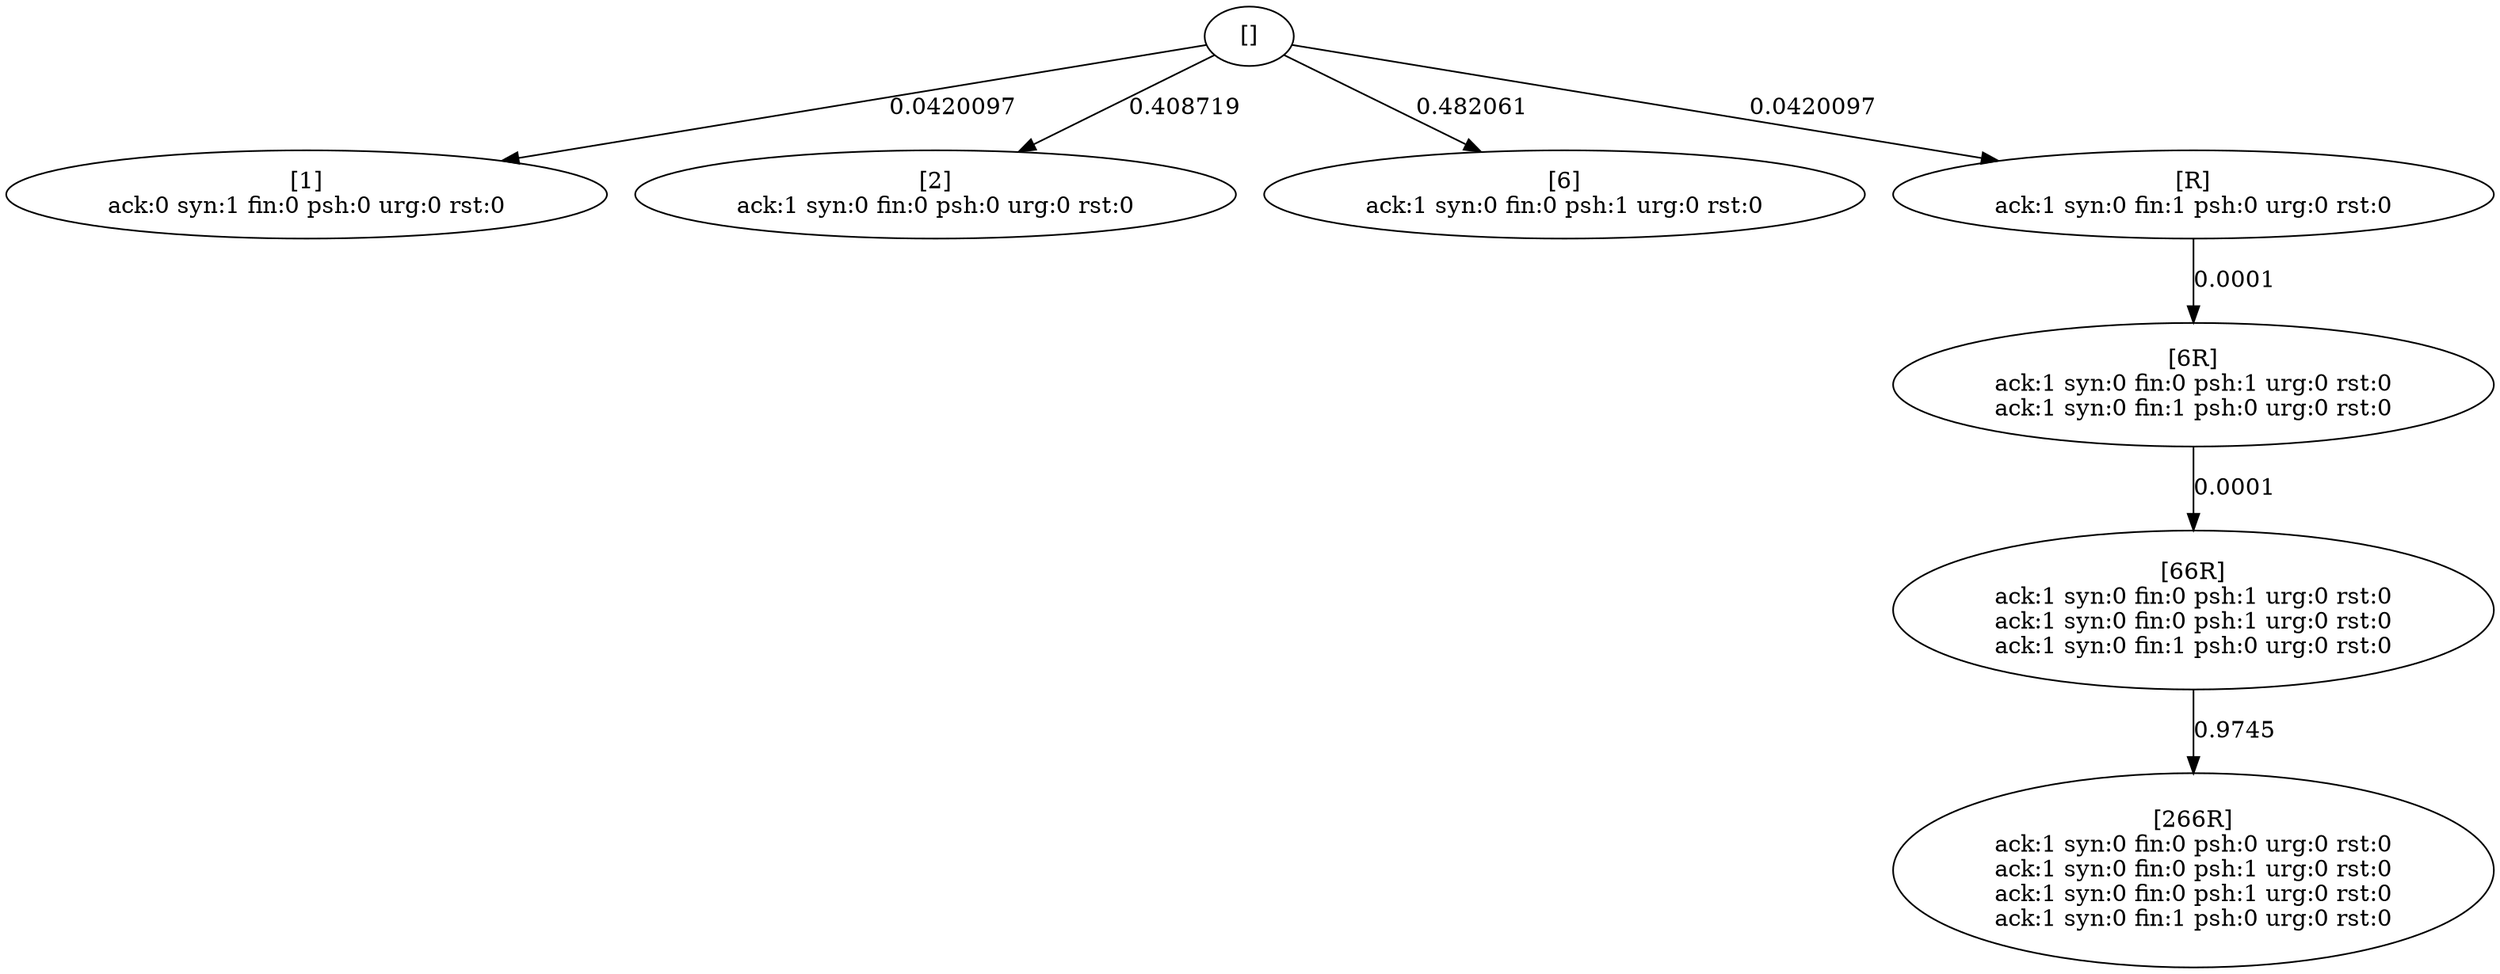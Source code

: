 digraph g {
node1[label ="[]
"];
node2[label ="[1]
ack:0 syn:1 fin:0 psh:0 urg:0 rst:0\n"];
node1->node2 [label = "0.0420097"];
node3[label ="[2]
ack:1 syn:0 fin:0 psh:0 urg:0 rst:0\n"];
node1->node3 [label = "0.408719"];
node4[label ="[6]
ack:1 syn:0 fin:0 psh:1 urg:0 rst:0\n"];
node1->node4 [label = "0.482061"];
node5[label ="[R]
ack:1 syn:0 fin:1 psh:0 urg:0 rst:0\n"];
node1->node5 [label = "0.0420097"];
node6[label ="[6R]
ack:1 syn:0 fin:0 psh:1 urg:0 rst:0\nack:1 syn:0 fin:1 psh:0 urg:0 rst:0\n"];
node5->node6 [label = "0.0001"];
node7[label ="[66R]
ack:1 syn:0 fin:0 psh:1 urg:0 rst:0\nack:1 syn:0 fin:0 psh:1 urg:0 rst:0\nack:1 syn:0 fin:1 psh:0 urg:0 rst:0\n"];
node6->node7 [label = "0.0001"];
node8[label ="[266R]
ack:1 syn:0 fin:0 psh:0 urg:0 rst:0\nack:1 syn:0 fin:0 psh:1 urg:0 rst:0\nack:1 syn:0 fin:0 psh:1 urg:0 rst:0\nack:1 syn:0 fin:1 psh:0 urg:0 rst:0\n"];
node7->node8 [label = "0.9745"];
}